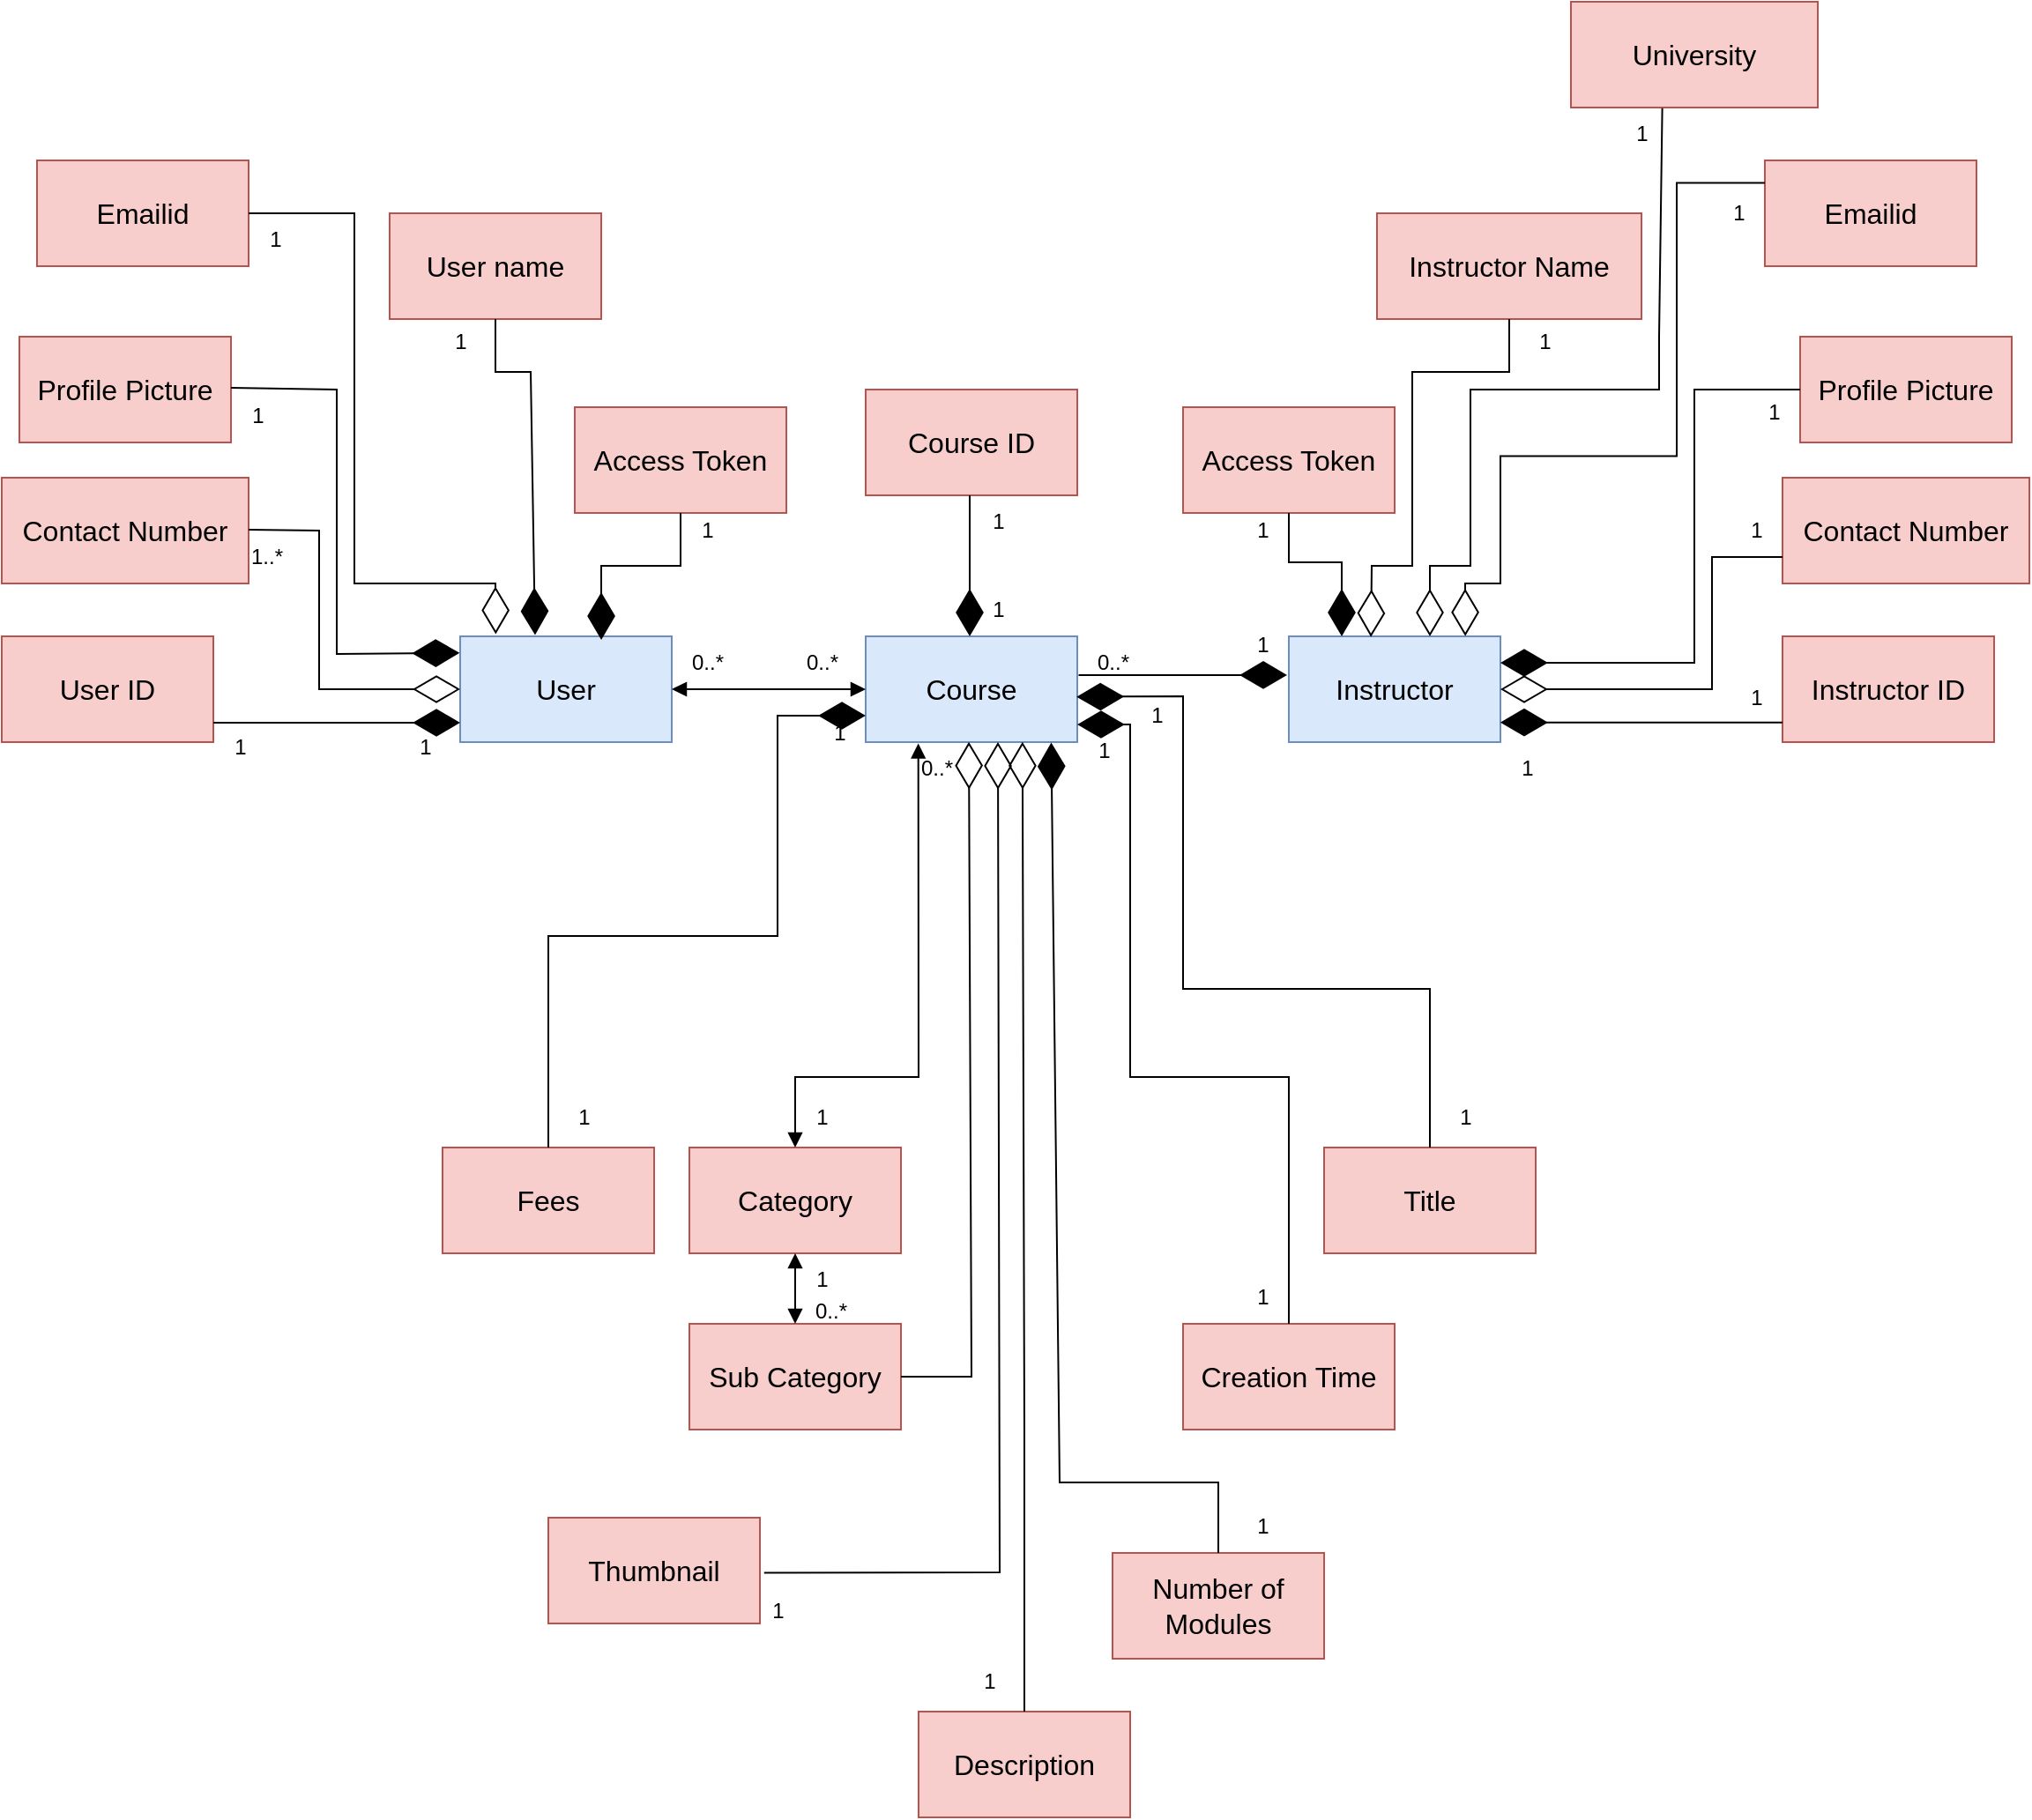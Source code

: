 <mxfile version="22.1.0" type="device">
  <diagram name="Page-1" id="NsOP_gZv76fhQyXBDaJQ">
    <mxGraphModel dx="2284" dy="1882" grid="1" gridSize="10" guides="1" tooltips="1" connect="1" arrows="1" fold="1" page="1" pageScale="1" pageWidth="850" pageHeight="1100" math="0" shadow="0">
      <root>
        <mxCell id="0" />
        <mxCell id="1" parent="0" />
        <mxCell id="rzqhY-2N-wOMWiYD81K0-1" value="&lt;font style=&quot;font-size: 16px;&quot;&gt;Course&lt;/font&gt;" style="rounded=0;whiteSpace=wrap;html=1;fillColor=#dae8fc;strokeColor=#6c8ebf;" parent="1" vertex="1">
          <mxGeometry x="350" y="300" width="120" height="60" as="geometry" />
        </mxCell>
        <mxCell id="rzqhY-2N-wOMWiYD81K0-2" value="&lt;font style=&quot;font-size: 16px;&quot;&gt;User&lt;/font&gt;" style="rounded=0;whiteSpace=wrap;html=1;fillColor=#dae8fc;strokeColor=#6c8ebf;" parent="1" vertex="1">
          <mxGeometry x="120" y="300" width="120" height="60" as="geometry" />
        </mxCell>
        <mxCell id="rzqhY-2N-wOMWiYD81K0-3" value="&lt;span style=&quot;font-size: 16px;&quot;&gt;Instructor&lt;/span&gt;" style="rounded=0;whiteSpace=wrap;html=1;fillColor=#dae8fc;strokeColor=#6c8ebf;" parent="1" vertex="1">
          <mxGeometry x="590" y="300" width="120" height="60" as="geometry" />
        </mxCell>
        <mxCell id="rzqhY-2N-wOMWiYD81K0-4" value="&lt;font style=&quot;font-size: 16px;&quot;&gt;Title&lt;/font&gt;" style="rounded=0;whiteSpace=wrap;html=1;fillColor=#f8cecc;strokeColor=#b85450;" parent="1" vertex="1">
          <mxGeometry x="610" y="590" width="120" height="60" as="geometry" />
        </mxCell>
        <mxCell id="rzqhY-2N-wOMWiYD81K0-5" value="&lt;font style=&quot;font-size: 16px;&quot;&gt;Fees&lt;/font&gt;" style="rounded=0;whiteSpace=wrap;html=1;fillColor=#f8cecc;strokeColor=#b85450;" parent="1" vertex="1">
          <mxGeometry x="110" y="590" width="120" height="60" as="geometry" />
        </mxCell>
        <mxCell id="rzqhY-2N-wOMWiYD81K0-6" value="&lt;font style=&quot;font-size: 16px;&quot;&gt;Category&lt;/font&gt;" style="rounded=0;whiteSpace=wrap;html=1;fillColor=#f8cecc;strokeColor=#b85450;" parent="1" vertex="1">
          <mxGeometry x="250" y="590" width="120" height="60" as="geometry" />
        </mxCell>
        <mxCell id="rzqhY-2N-wOMWiYD81K0-7" value="&lt;font style=&quot;font-size: 16px;&quot;&gt;Sub Category&lt;/font&gt;" style="rounded=0;whiteSpace=wrap;html=1;fillColor=#f8cecc;strokeColor=#b85450;" parent="1" vertex="1">
          <mxGeometry x="250" y="690" width="120" height="60" as="geometry" />
        </mxCell>
        <mxCell id="rzqhY-2N-wOMWiYD81K0-8" value="&lt;font style=&quot;font-size: 16px;&quot;&gt;Description&lt;/font&gt;" style="rounded=0;whiteSpace=wrap;html=1;fillColor=#f8cecc;strokeColor=#b85450;" parent="1" vertex="1">
          <mxGeometry x="380" y="910" width="120" height="60" as="geometry" />
        </mxCell>
        <mxCell id="rzqhY-2N-wOMWiYD81K0-9" value="&lt;font style=&quot;font-size: 16px;&quot;&gt;Creation Time&lt;/font&gt;" style="rounded=0;whiteSpace=wrap;html=1;fillColor=#f8cecc;strokeColor=#b85450;" parent="1" vertex="1">
          <mxGeometry x="530" y="690" width="120" height="60" as="geometry" />
        </mxCell>
        <mxCell id="rzqhY-2N-wOMWiYD81K0-10" value="&lt;font style=&quot;font-size: 16px;&quot;&gt;Number of Modules&lt;/font&gt;" style="rounded=0;whiteSpace=wrap;html=1;fillColor=#f8cecc;strokeColor=#b85450;" parent="1" vertex="1">
          <mxGeometry x="490" y="820" width="120" height="60" as="geometry" />
        </mxCell>
        <mxCell id="rzqhY-2N-wOMWiYD81K0-11" value="&lt;font style=&quot;font-size: 16px;&quot;&gt;Thumbnail&lt;/font&gt;" style="rounded=0;whiteSpace=wrap;html=1;fillColor=#f8cecc;strokeColor=#b85450;" parent="1" vertex="1">
          <mxGeometry x="170" y="800" width="120" height="60" as="geometry" />
        </mxCell>
        <mxCell id="rzqhY-2N-wOMWiYD81K0-12" value="&lt;span style=&quot;font-size: 16px;&quot;&gt;User name&lt;/span&gt;" style="rounded=0;whiteSpace=wrap;html=1;fillColor=#f8cecc;strokeColor=#b85450;" parent="1" vertex="1">
          <mxGeometry x="80" y="60" width="120" height="60" as="geometry" />
        </mxCell>
        <mxCell id="rzqhY-2N-wOMWiYD81K0-13" value="&lt;font style=&quot;font-size: 16px;&quot;&gt;Emailid&lt;/font&gt;" style="rounded=0;whiteSpace=wrap;html=1;fillColor=#f8cecc;strokeColor=#b85450;" parent="1" vertex="1">
          <mxGeometry x="-120" y="30" width="120" height="60" as="geometry" />
        </mxCell>
        <mxCell id="rzqhY-2N-wOMWiYD81K0-14" value="&lt;font style=&quot;font-size: 16px;&quot;&gt;Contact Number&lt;/font&gt;" style="rounded=0;whiteSpace=wrap;html=1;fillColor=#f8cecc;strokeColor=#b85450;" parent="1" vertex="1">
          <mxGeometry x="-140" y="210" width="140" height="60" as="geometry" />
        </mxCell>
        <mxCell id="rzqhY-2N-wOMWiYD81K0-15" value="&lt;font style=&quot;font-size: 16px;&quot;&gt;Access Token&lt;/font&gt;" style="rounded=0;whiteSpace=wrap;html=1;fillColor=#f8cecc;strokeColor=#b85450;" parent="1" vertex="1">
          <mxGeometry x="185" y="170" width="120" height="60" as="geometry" />
        </mxCell>
        <mxCell id="rzqhY-2N-wOMWiYD81K0-16" value="&lt;span style=&quot;font-size: 16px;&quot;&gt;Profile Picture&lt;/span&gt;" style="rounded=0;whiteSpace=wrap;html=1;fillColor=#f8cecc;strokeColor=#b85450;" parent="1" vertex="1">
          <mxGeometry x="-130" y="130" width="120" height="60" as="geometry" />
        </mxCell>
        <mxCell id="rzqhY-2N-wOMWiYD81K0-17" value="&lt;span style=&quot;font-size: 16px;&quot;&gt;Instructor Name&lt;/span&gt;" style="rounded=0;whiteSpace=wrap;html=1;fillColor=#f8cecc;strokeColor=#b85450;" parent="1" vertex="1">
          <mxGeometry x="640" y="60" width="150" height="60" as="geometry" />
        </mxCell>
        <mxCell id="rzqhY-2N-wOMWiYD81K0-18" value="&lt;font style=&quot;font-size: 16px;&quot;&gt;Emailid&lt;/font&gt;" style="rounded=0;whiteSpace=wrap;html=1;fillColor=#f8cecc;strokeColor=#b85450;" parent="1" vertex="1">
          <mxGeometry x="860" y="30" width="120" height="60" as="geometry" />
        </mxCell>
        <mxCell id="rzqhY-2N-wOMWiYD81K0-19" value="&lt;font style=&quot;font-size: 16px;&quot;&gt;Contact Number&lt;/font&gt;" style="rounded=0;whiteSpace=wrap;html=1;fillColor=#f8cecc;strokeColor=#b85450;" parent="1" vertex="1">
          <mxGeometry x="870" y="210" width="140" height="60" as="geometry" />
        </mxCell>
        <mxCell id="rzqhY-2N-wOMWiYD81K0-20" value="&lt;font style=&quot;font-size: 16px;&quot;&gt;Access Token&lt;/font&gt;" style="rounded=0;whiteSpace=wrap;html=1;fillColor=#f8cecc;strokeColor=#b85450;" parent="1" vertex="1">
          <mxGeometry x="530" y="170" width="120" height="60" as="geometry" />
        </mxCell>
        <mxCell id="rzqhY-2N-wOMWiYD81K0-21" value="&lt;span style=&quot;font-size: 16px;&quot;&gt;Profile Picture&lt;/span&gt;" style="rounded=0;whiteSpace=wrap;html=1;fillColor=#f8cecc;strokeColor=#b85450;" parent="1" vertex="1">
          <mxGeometry x="880" y="130" width="120" height="60" as="geometry" />
        </mxCell>
        <mxCell id="rzqhY-2N-wOMWiYD81K0-22" value="&lt;font style=&quot;font-size: 16px;&quot;&gt;University&lt;/font&gt;" style="rounded=0;whiteSpace=wrap;html=1;fillColor=#f8cecc;strokeColor=#b85450;" parent="1" vertex="1">
          <mxGeometry x="750" y="-60" width="140" height="60" as="geometry" />
        </mxCell>
        <mxCell id="rzqhY-2N-wOMWiYD81K0-23" value="" style="endArrow=diamondThin;endFill=1;endSize=24;html=1;rounded=0;entryX=0.967;entryY=1.1;entryDx=0;entryDy=0;entryPerimeter=0;exitX=0.019;exitY=0.733;exitDx=0;exitDy=0;exitPerimeter=0;" parent="1" source="rzqhY-2N-wOMWiYD81K0-25" edge="1">
          <mxGeometry width="160" relative="1" as="geometry">
            <mxPoint x="470" y="319.996" as="sourcePoint" />
            <mxPoint x="589.01" y="321.99" as="targetPoint" />
          </mxGeometry>
        </mxCell>
        <mxCell id="rzqhY-2N-wOMWiYD81K0-24" value="1" style="text;html=1;align=center;verticalAlign=middle;resizable=0;points=[];autosize=1;strokeColor=none;fillColor=none;" parent="1" vertex="1">
          <mxGeometry x="560" y="290" width="30" height="30" as="geometry" />
        </mxCell>
        <mxCell id="rzqhY-2N-wOMWiYD81K0-25" value="0..*" style="text;html=1;align=center;verticalAlign=middle;resizable=0;points=[];autosize=1;strokeColor=none;fillColor=none;" parent="1" vertex="1">
          <mxGeometry x="470" y="300" width="40" height="30" as="geometry" />
        </mxCell>
        <mxCell id="rzqhY-2N-wOMWiYD81K0-30" value="" style="endArrow=block;startArrow=block;endFill=1;startFill=1;html=1;rounded=0;entryX=0;entryY=0.5;entryDx=0;entryDy=0;exitX=1;exitY=0.5;exitDx=0;exitDy=0;" parent="1" source="rzqhY-2N-wOMWiYD81K0-2" target="rzqhY-2N-wOMWiYD81K0-1" edge="1">
          <mxGeometry width="160" relative="1" as="geometry">
            <mxPoint x="210" y="460" as="sourcePoint" />
            <mxPoint x="330" y="460" as="targetPoint" />
          </mxGeometry>
        </mxCell>
        <mxCell id="rzqhY-2N-wOMWiYD81K0-31" value="0..*" style="text;html=1;align=center;verticalAlign=middle;resizable=0;points=[];autosize=1;strokeColor=none;fillColor=none;" parent="1" vertex="1">
          <mxGeometry x="305" y="300" width="40" height="30" as="geometry" />
        </mxCell>
        <mxCell id="rzqhY-2N-wOMWiYD81K0-32" value="0..*" style="text;html=1;align=center;verticalAlign=middle;resizable=0;points=[];autosize=1;strokeColor=none;fillColor=none;" parent="1" vertex="1">
          <mxGeometry x="240" y="300" width="40" height="30" as="geometry" />
        </mxCell>
        <mxCell id="rzqhY-2N-wOMWiYD81K0-33" value="" style="endArrow=block;startArrow=block;endFill=1;startFill=1;html=1;rounded=0;exitX=0.246;exitY=0.026;exitDx=0;exitDy=0;entryX=0.5;entryY=0;entryDx=0;entryDy=0;exitPerimeter=0;" parent="1" source="rzqhY-2N-wOMWiYD81K0-35" target="rzqhY-2N-wOMWiYD81K0-6" edge="1">
          <mxGeometry width="160" relative="1" as="geometry">
            <mxPoint x="320" y="480" as="sourcePoint" />
            <mxPoint x="480" y="480" as="targetPoint" />
            <Array as="points">
              <mxPoint x="380" y="550" />
              <mxPoint x="310" y="550" />
            </Array>
          </mxGeometry>
        </mxCell>
        <mxCell id="rzqhY-2N-wOMWiYD81K0-34" value="1" style="text;html=1;align=center;verticalAlign=middle;resizable=0;points=[];autosize=1;strokeColor=none;fillColor=none;" parent="1" vertex="1">
          <mxGeometry x="310" y="558" width="30" height="30" as="geometry" />
        </mxCell>
        <mxCell id="rzqhY-2N-wOMWiYD81K0-35" value="0..*" style="text;html=1;align=center;verticalAlign=middle;resizable=1;points=[];autosize=1;strokeColor=none;fillColor=none;movable=1;rotatable=1;deletable=1;editable=1;locked=0;connectable=1;" parent="1" vertex="1">
          <mxGeometry x="370" y="360" width="40" height="30" as="geometry" />
        </mxCell>
        <mxCell id="rzqhY-2N-wOMWiYD81K0-36" value="" style="endArrow=diamondThin;endFill=1;endSize=24;html=1;rounded=0;entryX=0.997;entryY=0.572;entryDx=0;entryDy=0;exitX=0.5;exitY=0;exitDx=0;exitDy=0;entryPerimeter=0;" parent="1" target="rzqhY-2N-wOMWiYD81K0-1" edge="1" source="rzqhY-2N-wOMWiYD81K0-4">
          <mxGeometry width="160" relative="1" as="geometry">
            <mxPoint x="510" y="530" as="sourcePoint" />
            <mxPoint x="470" y="340" as="targetPoint" />
            <Array as="points">
              <mxPoint x="670" y="500" />
              <mxPoint x="530" y="500" />
              <mxPoint x="530" y="334" />
            </Array>
          </mxGeometry>
        </mxCell>
        <mxCell id="rzqhY-2N-wOMWiYD81K0-37" value="1" style="text;html=1;align=center;verticalAlign=middle;resizable=0;points=[];autosize=1;strokeColor=none;fillColor=none;" parent="1" vertex="1">
          <mxGeometry x="500" y="330" width="30" height="30" as="geometry" />
        </mxCell>
        <mxCell id="rzqhY-2N-wOMWiYD81K0-38" value="1" style="text;html=1;align=center;verticalAlign=middle;resizable=0;points=[];autosize=1;strokeColor=none;fillColor=none;" parent="1" vertex="1">
          <mxGeometry x="675" y="558" width="30" height="30" as="geometry" />
        </mxCell>
        <mxCell id="rzqhY-2N-wOMWiYD81K0-40" value="" style="endArrow=diamondThin;endFill=1;endSize=24;html=1;rounded=0;exitX=0.5;exitY=0;exitDx=0;exitDy=0;entryX=0;entryY=0.75;entryDx=0;entryDy=0;" parent="1" source="rzqhY-2N-wOMWiYD81K0-5" target="rzqhY-2N-wOMWiYD81K0-1" edge="1">
          <mxGeometry width="160" relative="1" as="geometry">
            <mxPoint x="330" y="470" as="sourcePoint" />
            <mxPoint x="170" y="470" as="targetPoint" />
            <Array as="points">
              <mxPoint x="170" y="470" />
              <mxPoint x="300" y="470" />
              <mxPoint x="300" y="345" />
            </Array>
          </mxGeometry>
        </mxCell>
        <mxCell id="rzqhY-2N-wOMWiYD81K0-41" value="1" style="text;html=1;align=center;verticalAlign=middle;resizable=0;points=[];autosize=1;strokeColor=none;fillColor=none;" parent="1" vertex="1">
          <mxGeometry x="175" y="558" width="30" height="30" as="geometry" />
        </mxCell>
        <mxCell id="rzqhY-2N-wOMWiYD81K0-42" value="1" style="text;html=1;align=center;verticalAlign=middle;resizable=0;points=[];autosize=1;strokeColor=none;fillColor=none;" parent="1" vertex="1">
          <mxGeometry x="320" y="340" width="30" height="30" as="geometry" />
        </mxCell>
        <mxCell id="rzqhY-2N-wOMWiYD81K0-43" value="" style="endArrow=diamondThin;endFill=1;endSize=24;html=1;rounded=0;entryX=0.5;entryY=0;entryDx=0;entryDy=0;exitX=0.5;exitY=0;exitDx=0;exitDy=0;" parent="1" edge="1" source="rzqhY-2N-wOMWiYD81K0-9">
          <mxGeometry width="160" relative="1" as="geometry">
            <mxPoint x="670" y="600" as="sourcePoint" />
            <mxPoint x="470" y="350" as="targetPoint" />
            <Array as="points">
              <mxPoint x="590" y="550" />
              <mxPoint x="500" y="550" />
              <mxPoint x="500" y="350" />
            </Array>
          </mxGeometry>
        </mxCell>
        <mxCell id="rzqhY-2N-wOMWiYD81K0-44" value="1" style="text;html=1;align=center;verticalAlign=middle;resizable=0;points=[];autosize=1;strokeColor=none;fillColor=none;" parent="1" vertex="1">
          <mxGeometry x="470" y="350" width="30" height="30" as="geometry" />
        </mxCell>
        <mxCell id="rzqhY-2N-wOMWiYD81K0-45" value="1" style="text;html=1;align=center;verticalAlign=middle;resizable=0;points=[];autosize=1;strokeColor=none;fillColor=none;" parent="1" vertex="1">
          <mxGeometry x="560" y="660" width="30" height="30" as="geometry" />
        </mxCell>
        <mxCell id="rzqhY-2N-wOMWiYD81K0-46" value="" style="endArrow=block;startArrow=block;endFill=1;startFill=1;html=1;rounded=0;exitX=0.5;exitY=1;exitDx=0;exitDy=0;entryX=0.5;entryY=0;entryDx=0;entryDy=0;" parent="1" source="rzqhY-2N-wOMWiYD81K0-6" target="rzqhY-2N-wOMWiYD81K0-7" edge="1">
          <mxGeometry width="160" relative="1" as="geometry">
            <mxPoint x="240" y="674.69" as="sourcePoint" />
            <mxPoint x="400" y="674.69" as="targetPoint" />
          </mxGeometry>
        </mxCell>
        <mxCell id="rzqhY-2N-wOMWiYD81K0-47" value="" style="endArrow=diamondThin;endFill=0;endSize=24;html=1;rounded=0;entryX=0.963;entryY=-0.005;entryDx=0;entryDy=0;exitX=1;exitY=0.5;exitDx=0;exitDy=0;entryPerimeter=0;" parent="1" source="rzqhY-2N-wOMWiYD81K0-7" target="rzqhY-2N-wOMWiYD81K0-35" edge="1">
          <mxGeometry width="160" relative="1" as="geometry">
            <mxPoint x="420" y="730" as="sourcePoint" />
            <mxPoint x="417" y="360" as="targetPoint" />
            <Array as="points">
              <mxPoint x="410" y="720" />
            </Array>
          </mxGeometry>
        </mxCell>
        <mxCell id="rzqhY-2N-wOMWiYD81K0-49" value="" style="endArrow=diamondThin;endFill=0;endSize=24;html=1;rounded=0;entryX=0.741;entryY=0.998;entryDx=0;entryDy=0;exitX=0.5;exitY=0;exitDx=0;exitDy=0;entryPerimeter=0;" parent="1" source="rzqhY-2N-wOMWiYD81K0-8" target="rzqhY-2N-wOMWiYD81K0-1" edge="1">
          <mxGeometry width="160" relative="1" as="geometry">
            <mxPoint x="380" y="730" as="sourcePoint" />
            <mxPoint x="415" y="369" as="targetPoint" />
            <Array as="points">
              <mxPoint x="440" y="750" />
            </Array>
          </mxGeometry>
        </mxCell>
        <mxCell id="rzqhY-2N-wOMWiYD81K0-50" value="" style="endArrow=diamondThin;endFill=1;endSize=24;html=1;rounded=0;entryX=0.877;entryY=1.004;entryDx=0;entryDy=0;entryPerimeter=0;" parent="1" source="rzqhY-2N-wOMWiYD81K0-10" target="rzqhY-2N-wOMWiYD81K0-1" edge="1">
          <mxGeometry width="160" relative="1" as="geometry">
            <mxPoint x="590" y="780" as="sourcePoint" />
            <mxPoint x="470" y="560" as="targetPoint" />
            <Array as="points">
              <mxPoint x="550" y="780" />
              <mxPoint x="460" y="780" />
            </Array>
          </mxGeometry>
        </mxCell>
        <mxCell id="rzqhY-2N-wOMWiYD81K0-51" value="" style="endArrow=diamondThin;endFill=0;endSize=24;html=1;rounded=0;entryX=0.625;entryY=1;entryDx=0;entryDy=0;exitX=1.02;exitY=0.521;exitDx=0;exitDy=0;exitPerimeter=0;entryPerimeter=0;" parent="1" source="rzqhY-2N-wOMWiYD81K0-11" target="rzqhY-2N-wOMWiYD81K0-1" edge="1">
          <mxGeometry width="160" relative="1" as="geometry">
            <mxPoint x="426" y="920" as="sourcePoint" />
            <mxPoint x="425" y="370" as="targetPoint" />
            <Array as="points">
              <mxPoint x="426" y="831" />
            </Array>
          </mxGeometry>
        </mxCell>
        <mxCell id="rzqhY-2N-wOMWiYD81K0-52" value="&lt;span style=&quot;font-size: 16px;&quot;&gt;Instructor ID&lt;/span&gt;" style="rounded=0;whiteSpace=wrap;html=1;fillColor=#f8cecc;strokeColor=#b85450;" parent="1" vertex="1">
          <mxGeometry x="870" y="300" width="120" height="60" as="geometry" />
        </mxCell>
        <mxCell id="rzqhY-2N-wOMWiYD81K0-53" value="&lt;font style=&quot;font-size: 16px;&quot;&gt;User ID&lt;/font&gt;" style="rounded=0;whiteSpace=wrap;html=1;fillColor=#f8cecc;strokeColor=#b85450;" parent="1" vertex="1">
          <mxGeometry x="-140" y="300" width="120" height="60" as="geometry" />
        </mxCell>
        <mxCell id="rzqhY-2N-wOMWiYD81K0-54" value="&lt;font style=&quot;font-size: 16px;&quot;&gt;Course ID&lt;/font&gt;" style="rounded=0;whiteSpace=wrap;html=1;fillColor=#f8cecc;strokeColor=#b85450;" parent="1" vertex="1">
          <mxGeometry x="350" y="160" width="120" height="60" as="geometry" />
        </mxCell>
        <mxCell id="1fXAo_D1PVDdWuw8LJbz-2" value="" style="endArrow=diamondThin;endFill=1;endSize=24;html=1;rounded=0;exitX=1;exitY=0.5;exitDx=0;exitDy=0;entryX=0;entryY=0.5;entryDx=0;entryDy=0;" edge="1" parent="1">
          <mxGeometry width="160" relative="1" as="geometry">
            <mxPoint x="-20" y="349" as="sourcePoint" />
            <mxPoint x="120" y="349" as="targetPoint" />
          </mxGeometry>
        </mxCell>
        <mxCell id="1fXAo_D1PVDdWuw8LJbz-4" value="" style="endArrow=diamondThin;endFill=1;endSize=24;html=1;rounded=0;exitX=0.5;exitY=1;exitDx=0;exitDy=0;entryX=0.5;entryY=0;entryDx=0;entryDy=0;" edge="1" parent="1">
          <mxGeometry width="160" relative="1" as="geometry">
            <mxPoint x="409" y="220" as="sourcePoint" />
            <mxPoint x="409" y="300" as="targetPoint" />
          </mxGeometry>
        </mxCell>
        <mxCell id="1fXAo_D1PVDdWuw8LJbz-5" value="" style="endArrow=diamondThin;endFill=1;endSize=24;html=1;rounded=0;exitX=0;exitY=0.5;exitDx=0;exitDy=0;entryX=1;entryY=0.5;entryDx=0;entryDy=0;exitPerimeter=0;" edge="1" parent="1">
          <mxGeometry width="160" relative="1" as="geometry">
            <mxPoint x="870" y="348.82" as="sourcePoint" />
            <mxPoint x="710" y="348.82" as="targetPoint" />
          </mxGeometry>
        </mxCell>
        <mxCell id="1fXAo_D1PVDdWuw8LJbz-6" value="" style="endArrow=diamondThin;endFill=0;endSize=24;html=1;rounded=0;entryX=0;entryY=0.5;entryDx=0;entryDy=0;" edge="1" parent="1" target="rzqhY-2N-wOMWiYD81K0-2">
          <mxGeometry width="160" relative="1" as="geometry">
            <mxPoint y="239.5" as="sourcePoint" />
            <mxPoint x="160" y="239.5" as="targetPoint" />
            <Array as="points">
              <mxPoint x="40" y="240" />
              <mxPoint x="40" y="330" />
            </Array>
          </mxGeometry>
        </mxCell>
        <mxCell id="1fXAo_D1PVDdWuw8LJbz-8" value="" style="endArrow=diamondThin;endFill=1;endSize=24;html=1;rounded=0;entryX=-0.003;entryY=0.157;entryDx=0;entryDy=0;entryPerimeter=0;" edge="1" parent="1" target="rzqhY-2N-wOMWiYD81K0-2">
          <mxGeometry width="160" relative="1" as="geometry">
            <mxPoint x="-10" y="159" as="sourcePoint" />
            <mxPoint x="150" y="159" as="targetPoint" />
            <Array as="points">
              <mxPoint x="50" y="160" />
              <mxPoint x="50" y="310" />
            </Array>
          </mxGeometry>
        </mxCell>
        <mxCell id="1fXAo_D1PVDdWuw8LJbz-10" value="" style="endArrow=diamondThin;endFill=0;endSize=24;html=1;rounded=0;entryX=0.168;entryY=-0.021;entryDx=0;entryDy=0;entryPerimeter=0;exitX=1;exitY=0.5;exitDx=0;exitDy=0;" edge="1" parent="1" source="rzqhY-2N-wOMWiYD81K0-13" target="rzqhY-2N-wOMWiYD81K0-2">
          <mxGeometry width="160" relative="1" as="geometry">
            <mxPoint x="-10" y="140" as="sourcePoint" />
            <mxPoint x="150" y="140" as="targetPoint" />
            <Array as="points">
              <mxPoint x="60" y="60" />
              <mxPoint x="60" y="270" />
              <mxPoint x="140" y="270" />
            </Array>
          </mxGeometry>
        </mxCell>
        <mxCell id="1fXAo_D1PVDdWuw8LJbz-11" value="" style="endArrow=diamondThin;endFill=1;endSize=24;html=1;rounded=0;entryX=0.354;entryY=-0.012;entryDx=0;entryDy=0;entryPerimeter=0;" edge="1" parent="1" target="rzqhY-2N-wOMWiYD81K0-2">
          <mxGeometry width="160" relative="1" as="geometry">
            <mxPoint x="140" y="120" as="sourcePoint" />
            <mxPoint x="300" y="120" as="targetPoint" />
            <Array as="points">
              <mxPoint x="140" y="150" />
              <mxPoint x="160" y="150" />
            </Array>
          </mxGeometry>
        </mxCell>
        <mxCell id="1fXAo_D1PVDdWuw8LJbz-12" value="" style="endArrow=diamondThin;endFill=1;endSize=24;html=1;rounded=0;exitX=0.5;exitY=1;exitDx=0;exitDy=0;entryX=0.667;entryY=0.033;entryDx=0;entryDy=0;entryPerimeter=0;" edge="1" parent="1" source="rzqhY-2N-wOMWiYD81K0-15" target="rzqhY-2N-wOMWiYD81K0-2">
          <mxGeometry width="160" relative="1" as="geometry">
            <mxPoint x="220" y="260" as="sourcePoint" />
            <mxPoint x="380" y="260" as="targetPoint" />
            <Array as="points">
              <mxPoint x="245" y="260" />
              <mxPoint x="200" y="260" />
            </Array>
          </mxGeometry>
        </mxCell>
        <mxCell id="1fXAo_D1PVDdWuw8LJbz-13" value="" style="endArrow=diamondThin;endFill=1;endSize=24;html=1;rounded=0;entryX=0.25;entryY=0;entryDx=0;entryDy=0;" edge="1" parent="1" target="rzqhY-2N-wOMWiYD81K0-3">
          <mxGeometry width="160" relative="1" as="geometry">
            <mxPoint x="590" y="230" as="sourcePoint" />
            <mxPoint x="545" y="300" as="targetPoint" />
            <Array as="points">
              <mxPoint x="590" y="258" />
              <mxPoint x="620" y="258" />
            </Array>
          </mxGeometry>
        </mxCell>
        <mxCell id="1fXAo_D1PVDdWuw8LJbz-14" value="" style="endArrow=diamondThin;endFill=0;endSize=24;html=1;rounded=0;exitX=0;exitY=0.5;exitDx=0;exitDy=0;entryX=1;entryY=0.25;entryDx=0;entryDy=0;" edge="1" parent="1">
          <mxGeometry width="160" relative="1" as="geometry">
            <mxPoint x="870" y="255" as="sourcePoint" />
            <mxPoint x="710" y="330" as="targetPoint" />
            <Array as="points">
              <mxPoint x="830" y="255" />
              <mxPoint x="830" y="330" />
            </Array>
          </mxGeometry>
        </mxCell>
        <mxCell id="1fXAo_D1PVDdWuw8LJbz-15" value="" style="endArrow=diamondThin;endFill=1;endSize=24;html=1;rounded=0;exitX=0;exitY=0.5;exitDx=0;exitDy=0;entryX=1;entryY=0.25;entryDx=0;entryDy=0;" edge="1" parent="1" source="rzqhY-2N-wOMWiYD81K0-21" target="rzqhY-2N-wOMWiYD81K0-3">
          <mxGeometry width="160" relative="1" as="geometry">
            <mxPoint x="650" y="230" as="sourcePoint" />
            <mxPoint x="810" y="230" as="targetPoint" />
            <Array as="points">
              <mxPoint x="820" y="160" />
              <mxPoint x="820" y="315" />
            </Array>
          </mxGeometry>
        </mxCell>
        <mxCell id="1fXAo_D1PVDdWuw8LJbz-16" value="" style="endArrow=diamondThin;endFill=0;endSize=24;html=1;rounded=0;exitX=0.5;exitY=1;exitDx=0;exitDy=0;entryX=0.388;entryY=0.006;entryDx=0;entryDy=0;entryPerimeter=0;" edge="1" parent="1" source="rzqhY-2N-wOMWiYD81K0-17" target="rzqhY-2N-wOMWiYD81K0-3">
          <mxGeometry width="160" relative="1" as="geometry">
            <mxPoint x="650" y="230" as="sourcePoint" />
            <mxPoint x="810" y="230" as="targetPoint" />
            <Array as="points">
              <mxPoint x="715" y="150" />
              <mxPoint x="660" y="150" />
              <mxPoint x="660" y="260" />
              <mxPoint x="637" y="260" />
            </Array>
          </mxGeometry>
        </mxCell>
        <mxCell id="1fXAo_D1PVDdWuw8LJbz-17" value="" style="endArrow=diamondThin;endFill=0;endSize=24;html=1;rounded=0;exitX=0.37;exitY=1.006;exitDx=0;exitDy=0;entryX=0.388;entryY=0.006;entryDx=0;entryDy=0;entryPerimeter=0;exitPerimeter=0;" edge="1" parent="1" source="rzqhY-2N-wOMWiYD81K0-22">
          <mxGeometry width="160" relative="1" as="geometry">
            <mxPoint x="748" y="120" as="sourcePoint" />
            <mxPoint x="670" y="300" as="targetPoint" />
            <Array as="points">
              <mxPoint x="800" y="130" />
              <mxPoint x="800" y="160" />
              <mxPoint x="693" y="160" />
              <mxPoint x="693" y="260" />
              <mxPoint x="670" y="260" />
            </Array>
          </mxGeometry>
        </mxCell>
        <mxCell id="1fXAo_D1PVDdWuw8LJbz-18" value="" style="endArrow=diamondThin;endFill=0;endSize=24;html=1;rounded=0;exitX=0;exitY=0.25;exitDx=0;exitDy=0;entryX=0.834;entryY=-0.002;entryDx=0;entryDy=0;entryPerimeter=0;" edge="1" parent="1" target="rzqhY-2N-wOMWiYD81K0-3">
          <mxGeometry width="160" relative="1" as="geometry">
            <mxPoint x="860" y="42.72" as="sourcePoint" />
            <mxPoint x="684.2" y="300" as="targetPoint" />
            <Array as="points">
              <mxPoint x="810" y="42.72" />
              <mxPoint x="810" y="197.72" />
              <mxPoint x="710" y="197.72" />
              <mxPoint x="710" y="270" />
              <mxPoint x="690" y="270" />
            </Array>
          </mxGeometry>
        </mxCell>
        <mxCell id="1fXAo_D1PVDdWuw8LJbz-19" value="1" style="text;html=1;align=center;verticalAlign=middle;resizable=0;points=[];autosize=1;strokeColor=none;fillColor=none;" vertex="1" parent="1">
          <mxGeometry x="85" y="348" width="30" height="30" as="geometry" />
        </mxCell>
        <mxCell id="1fXAo_D1PVDdWuw8LJbz-20" value="1" style="text;html=1;align=center;verticalAlign=middle;resizable=0;points=[];autosize=1;strokeColor=none;fillColor=none;" vertex="1" parent="1">
          <mxGeometry x="-20" y="348" width="30" height="30" as="geometry" />
        </mxCell>
        <mxCell id="1fXAo_D1PVDdWuw8LJbz-21" value="1..*" style="text;html=1;align=center;verticalAlign=middle;resizable=0;points=[];autosize=1;strokeColor=none;fillColor=none;" vertex="1" parent="1">
          <mxGeometry x="-10" y="240" width="40" height="30" as="geometry" />
        </mxCell>
        <mxCell id="1fXAo_D1PVDdWuw8LJbz-22" value="1" style="text;html=1;align=center;verticalAlign=middle;resizable=0;points=[];autosize=1;strokeColor=none;fillColor=none;" vertex="1" parent="1">
          <mxGeometry x="-10" y="160" width="30" height="30" as="geometry" />
        </mxCell>
        <mxCell id="1fXAo_D1PVDdWuw8LJbz-23" value="1" style="text;html=1;align=center;verticalAlign=middle;resizable=0;points=[];autosize=1;strokeColor=none;fillColor=none;" vertex="1" parent="1">
          <mxGeometry y="60" width="30" height="30" as="geometry" />
        </mxCell>
        <mxCell id="1fXAo_D1PVDdWuw8LJbz-24" value="1" style="text;html=1;align=center;verticalAlign=middle;resizable=0;points=[];autosize=1;strokeColor=none;fillColor=none;" vertex="1" parent="1">
          <mxGeometry x="105" y="118" width="30" height="30" as="geometry" />
        </mxCell>
        <mxCell id="1fXAo_D1PVDdWuw8LJbz-25" value="1" style="text;html=1;align=center;verticalAlign=middle;resizable=0;points=[];autosize=1;strokeColor=none;fillColor=none;" vertex="1" parent="1">
          <mxGeometry x="245" y="225" width="30" height="30" as="geometry" />
        </mxCell>
        <mxCell id="1fXAo_D1PVDdWuw8LJbz-26" value="1" style="text;html=1;align=center;verticalAlign=middle;resizable=0;points=[];autosize=1;strokeColor=none;fillColor=none;" vertex="1" parent="1">
          <mxGeometry x="410" y="220" width="30" height="30" as="geometry" />
        </mxCell>
        <mxCell id="1fXAo_D1PVDdWuw8LJbz-27" value="1" style="text;html=1;align=center;verticalAlign=middle;resizable=0;points=[];autosize=1;strokeColor=none;fillColor=none;" vertex="1" parent="1">
          <mxGeometry x="410" y="270" width="30" height="30" as="geometry" />
        </mxCell>
        <mxCell id="1fXAo_D1PVDdWuw8LJbz-28" value="1" style="text;html=1;align=center;verticalAlign=middle;resizable=0;points=[];autosize=1;strokeColor=none;fillColor=none;" vertex="1" parent="1">
          <mxGeometry x="560" y="225" width="30" height="30" as="geometry" />
        </mxCell>
        <mxCell id="1fXAo_D1PVDdWuw8LJbz-29" value="1" style="text;html=1;align=center;verticalAlign=middle;resizable=0;points=[];autosize=1;strokeColor=none;fillColor=none;" vertex="1" parent="1">
          <mxGeometry x="710" y="360" width="30" height="30" as="geometry" />
        </mxCell>
        <mxCell id="1fXAo_D1PVDdWuw8LJbz-30" value="1" style="text;html=1;align=center;verticalAlign=middle;resizable=0;points=[];autosize=1;strokeColor=none;fillColor=none;" vertex="1" parent="1">
          <mxGeometry x="720" y="118" width="30" height="30" as="geometry" />
        </mxCell>
        <mxCell id="1fXAo_D1PVDdWuw8LJbz-31" value="1" style="text;html=1;align=center;verticalAlign=middle;resizable=0;points=[];autosize=1;strokeColor=none;fillColor=none;" vertex="1" parent="1">
          <mxGeometry x="775" width="30" height="30" as="geometry" />
        </mxCell>
        <mxCell id="1fXAo_D1PVDdWuw8LJbz-32" value="1" style="text;html=1;align=center;verticalAlign=middle;resizable=0;points=[];autosize=1;strokeColor=none;fillColor=none;" vertex="1" parent="1">
          <mxGeometry x="830" y="45" width="30" height="30" as="geometry" />
        </mxCell>
        <mxCell id="1fXAo_D1PVDdWuw8LJbz-33" value="1" style="text;html=1;align=center;verticalAlign=middle;resizable=0;points=[];autosize=1;strokeColor=none;fillColor=none;" vertex="1" parent="1">
          <mxGeometry x="850" y="158" width="30" height="30" as="geometry" />
        </mxCell>
        <mxCell id="1fXAo_D1PVDdWuw8LJbz-34" value="1" style="text;html=1;align=center;verticalAlign=middle;resizable=0;points=[];autosize=1;strokeColor=none;fillColor=none;" vertex="1" parent="1">
          <mxGeometry x="840" y="225" width="30" height="30" as="geometry" />
        </mxCell>
        <mxCell id="1fXAo_D1PVDdWuw8LJbz-35" value="1" style="text;html=1;align=center;verticalAlign=middle;resizable=0;points=[];autosize=1;strokeColor=none;fillColor=none;" vertex="1" parent="1">
          <mxGeometry x="840" y="320" width="30" height="30" as="geometry" />
        </mxCell>
        <mxCell id="1fXAo_D1PVDdWuw8LJbz-36" value="1" style="text;html=1;align=center;verticalAlign=middle;resizable=0;points=[];autosize=1;strokeColor=none;fillColor=none;" vertex="1" parent="1">
          <mxGeometry x="310" y="650" width="30" height="30" as="geometry" />
        </mxCell>
        <mxCell id="1fXAo_D1PVDdWuw8LJbz-37" value="0..*" style="text;html=1;align=center;verticalAlign=middle;resizable=0;points=[];autosize=1;strokeColor=none;fillColor=none;" vertex="1" parent="1">
          <mxGeometry x="310" y="668" width="40" height="30" as="geometry" />
        </mxCell>
        <mxCell id="1fXAo_D1PVDdWuw8LJbz-41" value="1" style="text;html=1;align=center;verticalAlign=middle;resizable=0;points=[];autosize=1;strokeColor=none;fillColor=none;" vertex="1" parent="1">
          <mxGeometry x="285" y="838" width="30" height="30" as="geometry" />
        </mxCell>
        <mxCell id="1fXAo_D1PVDdWuw8LJbz-42" value="1" style="text;html=1;align=center;verticalAlign=middle;resizable=0;points=[];autosize=1;strokeColor=none;fillColor=none;" vertex="1" parent="1">
          <mxGeometry x="405" y="878" width="30" height="30" as="geometry" />
        </mxCell>
        <mxCell id="1fXAo_D1PVDdWuw8LJbz-43" value="1" style="text;html=1;align=center;verticalAlign=middle;resizable=0;points=[];autosize=1;strokeColor=none;fillColor=none;" vertex="1" parent="1">
          <mxGeometry x="560" y="790" width="30" height="30" as="geometry" />
        </mxCell>
      </root>
    </mxGraphModel>
  </diagram>
</mxfile>
